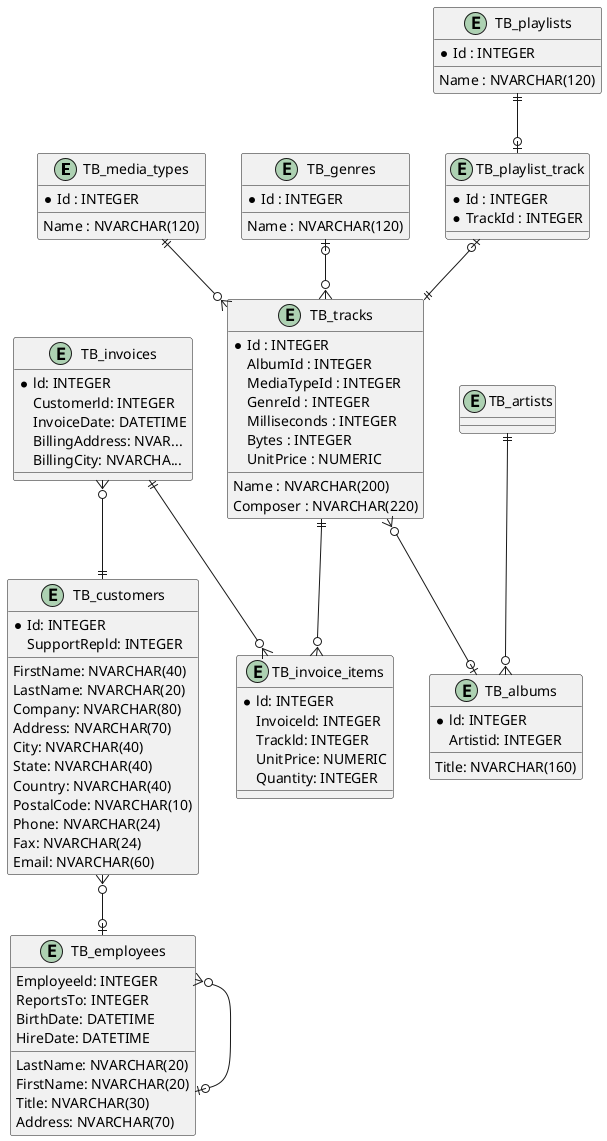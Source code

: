 @startuml

entity "TB_media_types" as e01{
* Id : INTEGER
Name : NVARCHAR(120)
}

entity "TB_genres" as e02{
* Id : INTEGER
Name : NVARCHAR(120)
}

entity "TB_playlists" as e03{
 * Id : INTEGER
 Name : NVARCHAR(120)
}

entity "TB_playlist_track" as e04{
* Id : INTEGER
* TrackId : INTEGER
}

entity "TB_tracks" as e05{
*Id : INTEGER
Name : NVARCHAR(200)
AlbumId : INTEGER
MediaTypeId : INTEGER
GenreId : INTEGER
Composer : NVARCHAR(220)
Milliseconds : INTEGER
Bytes : INTEGER
UnitPrice : NUMERIC
}

entity "TB_artists" as e06{

}

entity "TB_invoices" as e07{
*ld: INTEGER
Customerld: INTEGER
InvoiceDate: DATETIME
BillingAddress: NVAR... 
BillingCity: NVARCHA... 
}

entity "TB_invoice_items" as e08{
* ld: INTEGER
Invoiceld: INTEGER
Trackld: INTEGER
UnitPrice: NUMERIC
Quantity: INTEGER
}

entity "TB_albums" as e09{
*ld: INTEGER
Title: NVARCHAR(160)
Artistid: INTEGER
}

entity "TB_customers" as e10{
*Id: INTEGER
FirstName: NVARCHAR(40)
LastName: NVARCHAR(20)
Company: NVARCHAR(80)
Address: NVARCHAR(70)
City: NVARCHAR(40)
State: NVARCHAR(40)
Country: NVARCHAR(40)
PostalCode: NVARCHAR(10)
Phone: NVARCHAR(24)
Fax: NVARCHAR(24)
Email: NVARCHAR(60)
SupportRepld: INTEGER
}

entity "TB_employees" as e11{
Employeeld: INTEGER
LastName: NVARCHAR(20)
FirstName: NVARCHAR(20)
Title: NVARCHAR(30)
ReportsTo: INTEGER
BirthDate: DATETIME
HireDate: DATETIME
Address: NVARCHAR(70)
}

e01 ||--o{ e05
e02 |o--o{ e05
e03 ||--o| e04
e04 |o--|| e05
e05 ||--o{ e08
e05 }o--o| e09
e06 ||--o{ e09
e07 ||--o{ e08
e07 }o--|| e10
e10 }o--o| e11
e11 }o--o| e11 

@enduml